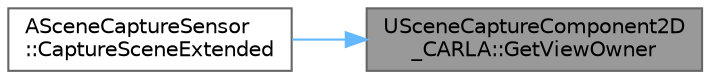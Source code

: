 digraph "USceneCaptureComponent2D_CARLA::GetViewOwner"
{
 // INTERACTIVE_SVG=YES
 // LATEX_PDF_SIZE
  bgcolor="transparent";
  edge [fontname=Helvetica,fontsize=10,labelfontname=Helvetica,labelfontsize=10];
  node [fontname=Helvetica,fontsize=10,shape=box,height=0.2,width=0.4];
  rankdir="RL";
  Node1 [id="Node000001",label="USceneCaptureComponent2D\l_CARLA::GetViewOwner",height=0.2,width=0.4,color="gray40", fillcolor="grey60", style="filled", fontcolor="black",tooltip=" "];
  Node1 -> Node2 [id="edge1_Node000001_Node000002",dir="back",color="steelblue1",style="solid",tooltip=" "];
  Node2 [id="Node000002",label="ASceneCaptureSensor\l::CaptureSceneExtended",height=0.2,width=0.4,color="grey40", fillcolor="white", style="filled",URL="$d4/d60/classASceneCaptureSensor.html#a9206ebc00b1b2fdb975e766bf97029c4",tooltip=" "];
}

